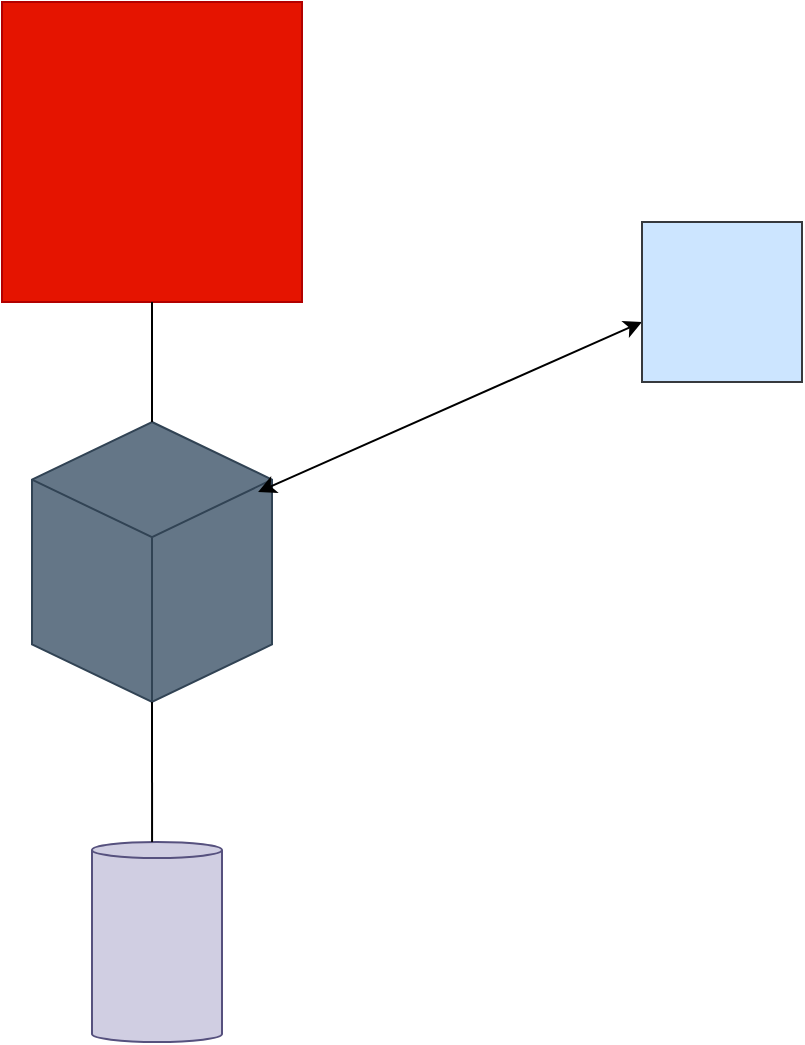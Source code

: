 <mxfile>
    <diagram id="0xtweZrqCDqEcS5JFM_g" name="Page-1">
        <mxGraphModel dx="896" dy="607" grid="1" gridSize="10" guides="1" tooltips="1" connect="1" arrows="1" fold="1" page="1" pageScale="1" pageWidth="850" pageHeight="1100" math="0" shadow="0">
            <root>
                <object label="" id="0">
                    <mxCell/>
                </object>
                <mxCell id="1" parent="0"/>
                <mxCell id="2" value="" style="whiteSpace=wrap;html=1;aspect=fixed;fillColor=#e51400;fontColor=#ffffff;strokeColor=#B20000;" vertex="1" parent="1">
                    <mxGeometry x="330" y="90" width="150" height="150" as="geometry"/>
                </mxCell>
                <mxCell id="3" value="" style="html=1;whiteSpace=wrap;shape=isoCube2;backgroundOutline=1;isoAngle=15;fillColor=#647687;fontColor=#ffffff;strokeColor=#314354;" vertex="1" parent="1">
                    <mxGeometry x="345" y="300" width="120" height="140" as="geometry"/>
                </mxCell>
                <mxCell id="4" value="" style="endArrow=none;html=1;entryX=0.5;entryY=1;entryDx=0;entryDy=0;" edge="1" parent="1" source="3" target="2">
                    <mxGeometry width="50" height="50" relative="1" as="geometry">
                        <mxPoint x="400" y="340" as="sourcePoint"/>
                        <mxPoint x="410" y="270" as="targetPoint"/>
                    </mxGeometry>
                </mxCell>
                <mxCell id="5" value="" style="shape=cylinder3;whiteSpace=wrap;html=1;boundedLbl=1;backgroundOutline=1;size=4;fillColor=#d0cee2;strokeColor=#56517e;" vertex="1" parent="1">
                    <mxGeometry x="375" y="510" width="65" height="100" as="geometry"/>
                </mxCell>
                <mxCell id="6" value="" style="endArrow=none;html=1;exitX=0.5;exitY=1;exitDx=0;exitDy=0;exitPerimeter=0;entryX=0.462;entryY=0;entryDx=0;entryDy=0;entryPerimeter=0;" edge="1" parent="1" source="3" target="5">
                    <mxGeometry width="50" height="50" relative="1" as="geometry">
                        <mxPoint x="400" y="450" as="sourcePoint"/>
                        <mxPoint x="400" y="500" as="targetPoint"/>
                    </mxGeometry>
                </mxCell>
                <mxCell id="7" value="" style="endArrow=classic;startArrow=classic;html=1;exitX=0.942;exitY=0.25;exitDx=0;exitDy=0;exitPerimeter=0;" edge="1" parent="1" source="3">
                    <mxGeometry width="50" height="50" relative="1" as="geometry">
                        <mxPoint x="400" y="450" as="sourcePoint"/>
                        <mxPoint x="650" y="250" as="targetPoint"/>
                    </mxGeometry>
                </mxCell>
                <mxCell id="8" value="" style="whiteSpace=wrap;html=1;aspect=fixed;fillColor=#cce5ff;strokeColor=#36393d;" vertex="1" parent="1">
                    <mxGeometry x="650" y="200" width="80" height="80" as="geometry"/>
                </mxCell>
            </root>
        </mxGraphModel>
    </diagram>
</mxfile>